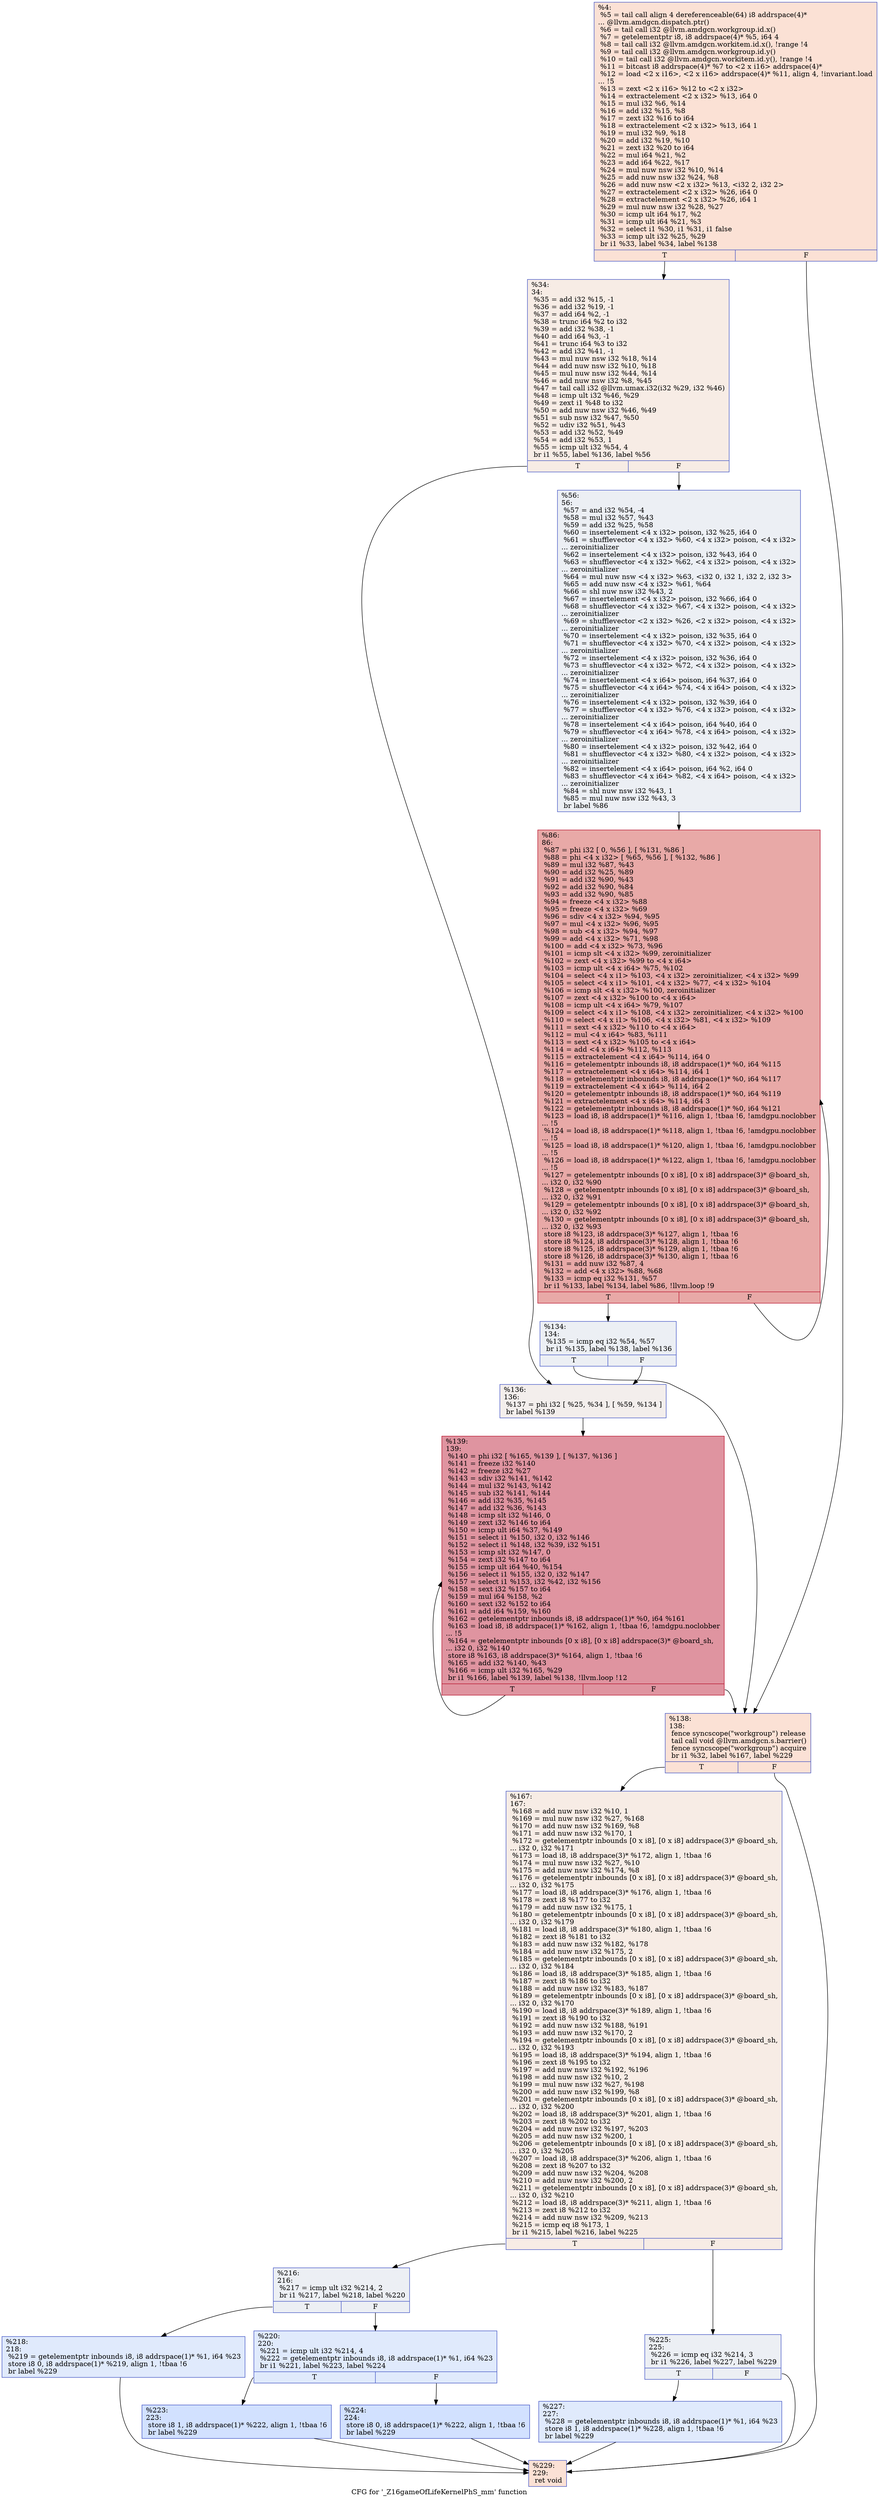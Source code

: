 digraph "CFG for '_Z16gameOfLifeKernelPhS_mm' function" {
	label="CFG for '_Z16gameOfLifeKernelPhS_mm' function";

	Node0x5359460 [shape=record,color="#3d50c3ff", style=filled, fillcolor="#f7bca170",label="{%4:\l  %5 = tail call align 4 dereferenceable(64) i8 addrspace(4)*\l... @llvm.amdgcn.dispatch.ptr()\l  %6 = tail call i32 @llvm.amdgcn.workgroup.id.x()\l  %7 = getelementptr i8, i8 addrspace(4)* %5, i64 4\l  %8 = tail call i32 @llvm.amdgcn.workitem.id.x(), !range !4\l  %9 = tail call i32 @llvm.amdgcn.workgroup.id.y()\l  %10 = tail call i32 @llvm.amdgcn.workitem.id.y(), !range !4\l  %11 = bitcast i8 addrspace(4)* %7 to \<2 x i16\> addrspace(4)*\l  %12 = load \<2 x i16\>, \<2 x i16\> addrspace(4)* %11, align 4, !invariant.load\l... !5\l  %13 = zext \<2 x i16\> %12 to \<2 x i32\>\l  %14 = extractelement \<2 x i32\> %13, i64 0\l  %15 = mul i32 %6, %14\l  %16 = add i32 %15, %8\l  %17 = zext i32 %16 to i64\l  %18 = extractelement \<2 x i32\> %13, i64 1\l  %19 = mul i32 %9, %18\l  %20 = add i32 %19, %10\l  %21 = zext i32 %20 to i64\l  %22 = mul i64 %21, %2\l  %23 = add i64 %22, %17\l  %24 = mul nuw nsw i32 %10, %14\l  %25 = add nuw nsw i32 %24, %8\l  %26 = add nuw nsw \<2 x i32\> %13, \<i32 2, i32 2\>\l  %27 = extractelement \<2 x i32\> %26, i64 0\l  %28 = extractelement \<2 x i32\> %26, i64 1\l  %29 = mul nuw nsw i32 %28, %27\l  %30 = icmp ult i64 %17, %2\l  %31 = icmp ult i64 %21, %3\l  %32 = select i1 %30, i1 %31, i1 false\l  %33 = icmp ult i32 %25, %29\l  br i1 %33, label %34, label %138\l|{<s0>T|<s1>F}}"];
	Node0x5359460:s0 -> Node0x535c2b0;
	Node0x5359460:s1 -> Node0x535cfd0;
	Node0x535c2b0 [shape=record,color="#3d50c3ff", style=filled, fillcolor="#ecd3c570",label="{%34:\l34:                                               \l  %35 = add i32 %15, -1\l  %36 = add i32 %19, -1\l  %37 = add i64 %2, -1\l  %38 = trunc i64 %2 to i32\l  %39 = add i32 %38, -1\l  %40 = add i64 %3, -1\l  %41 = trunc i64 %3 to i32\l  %42 = add i32 %41, -1\l  %43 = mul nuw nsw i32 %18, %14\l  %44 = add nuw nsw i32 %10, %18\l  %45 = mul nuw nsw i32 %44, %14\l  %46 = add nuw nsw i32 %8, %45\l  %47 = tail call i32 @llvm.umax.i32(i32 %29, i32 %46)\l  %48 = icmp ult i32 %46, %29\l  %49 = zext i1 %48 to i32\l  %50 = add nuw nsw i32 %46, %49\l  %51 = sub nsw i32 %47, %50\l  %52 = udiv i32 %51, %43\l  %53 = add i32 %52, %49\l  %54 = add i32 %53, 1\l  %55 = icmp ult i32 %54, 4\l  br i1 %55, label %136, label %56\l|{<s0>T|<s1>F}}"];
	Node0x535c2b0:s0 -> Node0x535de50;
	Node0x535c2b0:s1 -> Node0x535dee0;
	Node0x535dee0 [shape=record,color="#3d50c3ff", style=filled, fillcolor="#d4dbe670",label="{%56:\l56:                                               \l  %57 = and i32 %54, -4\l  %58 = mul i32 %57, %43\l  %59 = add i32 %25, %58\l  %60 = insertelement \<4 x i32\> poison, i32 %25, i64 0\l  %61 = shufflevector \<4 x i32\> %60, \<4 x i32\> poison, \<4 x i32\>\l... zeroinitializer\l  %62 = insertelement \<4 x i32\> poison, i32 %43, i64 0\l  %63 = shufflevector \<4 x i32\> %62, \<4 x i32\> poison, \<4 x i32\>\l... zeroinitializer\l  %64 = mul nuw nsw \<4 x i32\> %63, \<i32 0, i32 1, i32 2, i32 3\>\l  %65 = add nuw nsw \<4 x i32\> %61, %64\l  %66 = shl nuw nsw i32 %43, 2\l  %67 = insertelement \<4 x i32\> poison, i32 %66, i64 0\l  %68 = shufflevector \<4 x i32\> %67, \<4 x i32\> poison, \<4 x i32\>\l... zeroinitializer\l  %69 = shufflevector \<2 x i32\> %26, \<2 x i32\> poison, \<4 x i32\>\l... zeroinitializer\l  %70 = insertelement \<4 x i32\> poison, i32 %35, i64 0\l  %71 = shufflevector \<4 x i32\> %70, \<4 x i32\> poison, \<4 x i32\>\l... zeroinitializer\l  %72 = insertelement \<4 x i32\> poison, i32 %36, i64 0\l  %73 = shufflevector \<4 x i32\> %72, \<4 x i32\> poison, \<4 x i32\>\l... zeroinitializer\l  %74 = insertelement \<4 x i64\> poison, i64 %37, i64 0\l  %75 = shufflevector \<4 x i64\> %74, \<4 x i64\> poison, \<4 x i32\>\l... zeroinitializer\l  %76 = insertelement \<4 x i32\> poison, i32 %39, i64 0\l  %77 = shufflevector \<4 x i32\> %76, \<4 x i32\> poison, \<4 x i32\>\l... zeroinitializer\l  %78 = insertelement \<4 x i64\> poison, i64 %40, i64 0\l  %79 = shufflevector \<4 x i64\> %78, \<4 x i64\> poison, \<4 x i32\>\l... zeroinitializer\l  %80 = insertelement \<4 x i32\> poison, i32 %42, i64 0\l  %81 = shufflevector \<4 x i32\> %80, \<4 x i32\> poison, \<4 x i32\>\l... zeroinitializer\l  %82 = insertelement \<4 x i64\> poison, i64 %2, i64 0\l  %83 = shufflevector \<4 x i64\> %82, \<4 x i64\> poison, \<4 x i32\>\l... zeroinitializer\l  %84 = shl nuw nsw i32 %43, 1\l  %85 = mul nuw nsw i32 %43, 3\l  br label %86\l}"];
	Node0x535dee0 -> Node0x535fe40;
	Node0x535fe40 [shape=record,color="#b70d28ff", style=filled, fillcolor="#ca3b3770",label="{%86:\l86:                                               \l  %87 = phi i32 [ 0, %56 ], [ %131, %86 ]\l  %88 = phi \<4 x i32\> [ %65, %56 ], [ %132, %86 ]\l  %89 = mul i32 %87, %43\l  %90 = add i32 %25, %89\l  %91 = add i32 %90, %43\l  %92 = add i32 %90, %84\l  %93 = add i32 %90, %85\l  %94 = freeze \<4 x i32\> %88\l  %95 = freeze \<4 x i32\> %69\l  %96 = sdiv \<4 x i32\> %94, %95\l  %97 = mul \<4 x i32\> %96, %95\l  %98 = sub \<4 x i32\> %94, %97\l  %99 = add \<4 x i32\> %71, %98\l  %100 = add \<4 x i32\> %73, %96\l  %101 = icmp slt \<4 x i32\> %99, zeroinitializer\l  %102 = zext \<4 x i32\> %99 to \<4 x i64\>\l  %103 = icmp ult \<4 x i64\> %75, %102\l  %104 = select \<4 x i1\> %103, \<4 x i32\> zeroinitializer, \<4 x i32\> %99\l  %105 = select \<4 x i1\> %101, \<4 x i32\> %77, \<4 x i32\> %104\l  %106 = icmp slt \<4 x i32\> %100, zeroinitializer\l  %107 = zext \<4 x i32\> %100 to \<4 x i64\>\l  %108 = icmp ult \<4 x i64\> %79, %107\l  %109 = select \<4 x i1\> %108, \<4 x i32\> zeroinitializer, \<4 x i32\> %100\l  %110 = select \<4 x i1\> %106, \<4 x i32\> %81, \<4 x i32\> %109\l  %111 = sext \<4 x i32\> %110 to \<4 x i64\>\l  %112 = mul \<4 x i64\> %83, %111\l  %113 = sext \<4 x i32\> %105 to \<4 x i64\>\l  %114 = add \<4 x i64\> %112, %113\l  %115 = extractelement \<4 x i64\> %114, i64 0\l  %116 = getelementptr inbounds i8, i8 addrspace(1)* %0, i64 %115\l  %117 = extractelement \<4 x i64\> %114, i64 1\l  %118 = getelementptr inbounds i8, i8 addrspace(1)* %0, i64 %117\l  %119 = extractelement \<4 x i64\> %114, i64 2\l  %120 = getelementptr inbounds i8, i8 addrspace(1)* %0, i64 %119\l  %121 = extractelement \<4 x i64\> %114, i64 3\l  %122 = getelementptr inbounds i8, i8 addrspace(1)* %0, i64 %121\l  %123 = load i8, i8 addrspace(1)* %116, align 1, !tbaa !6, !amdgpu.noclobber\l... !5\l  %124 = load i8, i8 addrspace(1)* %118, align 1, !tbaa !6, !amdgpu.noclobber\l... !5\l  %125 = load i8, i8 addrspace(1)* %120, align 1, !tbaa !6, !amdgpu.noclobber\l... !5\l  %126 = load i8, i8 addrspace(1)* %122, align 1, !tbaa !6, !amdgpu.noclobber\l... !5\l  %127 = getelementptr inbounds [0 x i8], [0 x i8] addrspace(3)* @board_sh,\l... i32 0, i32 %90\l  %128 = getelementptr inbounds [0 x i8], [0 x i8] addrspace(3)* @board_sh,\l... i32 0, i32 %91\l  %129 = getelementptr inbounds [0 x i8], [0 x i8] addrspace(3)* @board_sh,\l... i32 0, i32 %92\l  %130 = getelementptr inbounds [0 x i8], [0 x i8] addrspace(3)* @board_sh,\l... i32 0, i32 %93\l  store i8 %123, i8 addrspace(3)* %127, align 1, !tbaa !6\l  store i8 %124, i8 addrspace(3)* %128, align 1, !tbaa !6\l  store i8 %125, i8 addrspace(3)* %129, align 1, !tbaa !6\l  store i8 %126, i8 addrspace(3)* %130, align 1, !tbaa !6\l  %131 = add nuw i32 %87, 4\l  %132 = add \<4 x i32\> %88, %68\l  %133 = icmp eq i32 %131, %57\l  br i1 %133, label %134, label %86, !llvm.loop !9\l|{<s0>T|<s1>F}}"];
	Node0x535fe40:s0 -> Node0x535f1d0;
	Node0x535fe40:s1 -> Node0x535fe40;
	Node0x535f1d0 [shape=record,color="#3d50c3ff", style=filled, fillcolor="#d4dbe670",label="{%134:\l134:                                              \l  %135 = icmp eq i32 %54, %57\l  br i1 %135, label %138, label %136\l|{<s0>T|<s1>F}}"];
	Node0x535f1d0:s0 -> Node0x535cfd0;
	Node0x535f1d0:s1 -> Node0x535de50;
	Node0x535de50 [shape=record,color="#3d50c3ff", style=filled, fillcolor="#e3d9d370",label="{%136:\l136:                                              \l  %137 = phi i32 [ %25, %34 ], [ %59, %134 ]\l  br label %139\l}"];
	Node0x535de50 -> Node0x5363460;
	Node0x535cfd0 [shape=record,color="#3d50c3ff", style=filled, fillcolor="#f7bca170",label="{%138:\l138:                                              \l  fence syncscope(\"workgroup\") release\l  tail call void @llvm.amdgcn.s.barrier()\l  fence syncscope(\"workgroup\") acquire\l  br i1 %32, label %167, label %229\l|{<s0>T|<s1>F}}"];
	Node0x535cfd0:s0 -> Node0x53637a0;
	Node0x535cfd0:s1 -> Node0x53637f0;
	Node0x5363460 [shape=record,color="#b70d28ff", style=filled, fillcolor="#b70d2870",label="{%139:\l139:                                              \l  %140 = phi i32 [ %165, %139 ], [ %137, %136 ]\l  %141 = freeze i32 %140\l  %142 = freeze i32 %27\l  %143 = sdiv i32 %141, %142\l  %144 = mul i32 %143, %142\l  %145 = sub i32 %141, %144\l  %146 = add i32 %35, %145\l  %147 = add i32 %36, %143\l  %148 = icmp slt i32 %146, 0\l  %149 = zext i32 %146 to i64\l  %150 = icmp ult i64 %37, %149\l  %151 = select i1 %150, i32 0, i32 %146\l  %152 = select i1 %148, i32 %39, i32 %151\l  %153 = icmp slt i32 %147, 0\l  %154 = zext i32 %147 to i64\l  %155 = icmp ult i64 %40, %154\l  %156 = select i1 %155, i32 0, i32 %147\l  %157 = select i1 %153, i32 %42, i32 %156\l  %158 = sext i32 %157 to i64\l  %159 = mul i64 %158, %2\l  %160 = sext i32 %152 to i64\l  %161 = add i64 %159, %160\l  %162 = getelementptr inbounds i8, i8 addrspace(1)* %0, i64 %161\l  %163 = load i8, i8 addrspace(1)* %162, align 1, !tbaa !6, !amdgpu.noclobber\l... !5\l  %164 = getelementptr inbounds [0 x i8], [0 x i8] addrspace(3)* @board_sh,\l... i32 0, i32 %140\l  store i8 %163, i8 addrspace(3)* %164, align 1, !tbaa !6\l  %165 = add i32 %140, %43\l  %166 = icmp ult i32 %165, %29\l  br i1 %166, label %139, label %138, !llvm.loop !12\l|{<s0>T|<s1>F}}"];
	Node0x5363460:s0 -> Node0x5363460;
	Node0x5363460:s1 -> Node0x535cfd0;
	Node0x53637a0 [shape=record,color="#3d50c3ff", style=filled, fillcolor="#ecd3c570",label="{%167:\l167:                                              \l  %168 = add nuw nsw i32 %10, 1\l  %169 = mul nuw nsw i32 %27, %168\l  %170 = add nuw nsw i32 %169, %8\l  %171 = add nuw nsw i32 %170, 1\l  %172 = getelementptr inbounds [0 x i8], [0 x i8] addrspace(3)* @board_sh,\l... i32 0, i32 %171\l  %173 = load i8, i8 addrspace(3)* %172, align 1, !tbaa !6\l  %174 = mul nuw nsw i32 %27, %10\l  %175 = add nuw nsw i32 %174, %8\l  %176 = getelementptr inbounds [0 x i8], [0 x i8] addrspace(3)* @board_sh,\l... i32 0, i32 %175\l  %177 = load i8, i8 addrspace(3)* %176, align 1, !tbaa !6\l  %178 = zext i8 %177 to i32\l  %179 = add nuw nsw i32 %175, 1\l  %180 = getelementptr inbounds [0 x i8], [0 x i8] addrspace(3)* @board_sh,\l... i32 0, i32 %179\l  %181 = load i8, i8 addrspace(3)* %180, align 1, !tbaa !6\l  %182 = zext i8 %181 to i32\l  %183 = add nuw nsw i32 %182, %178\l  %184 = add nuw nsw i32 %175, 2\l  %185 = getelementptr inbounds [0 x i8], [0 x i8] addrspace(3)* @board_sh,\l... i32 0, i32 %184\l  %186 = load i8, i8 addrspace(3)* %185, align 1, !tbaa !6\l  %187 = zext i8 %186 to i32\l  %188 = add nuw nsw i32 %183, %187\l  %189 = getelementptr inbounds [0 x i8], [0 x i8] addrspace(3)* @board_sh,\l... i32 0, i32 %170\l  %190 = load i8, i8 addrspace(3)* %189, align 1, !tbaa !6\l  %191 = zext i8 %190 to i32\l  %192 = add nuw nsw i32 %188, %191\l  %193 = add nuw nsw i32 %170, 2\l  %194 = getelementptr inbounds [0 x i8], [0 x i8] addrspace(3)* @board_sh,\l... i32 0, i32 %193\l  %195 = load i8, i8 addrspace(3)* %194, align 1, !tbaa !6\l  %196 = zext i8 %195 to i32\l  %197 = add nuw nsw i32 %192, %196\l  %198 = add nuw nsw i32 %10, 2\l  %199 = mul nuw nsw i32 %27, %198\l  %200 = add nuw nsw i32 %199, %8\l  %201 = getelementptr inbounds [0 x i8], [0 x i8] addrspace(3)* @board_sh,\l... i32 0, i32 %200\l  %202 = load i8, i8 addrspace(3)* %201, align 1, !tbaa !6\l  %203 = zext i8 %202 to i32\l  %204 = add nuw nsw i32 %197, %203\l  %205 = add nuw nsw i32 %200, 1\l  %206 = getelementptr inbounds [0 x i8], [0 x i8] addrspace(3)* @board_sh,\l... i32 0, i32 %205\l  %207 = load i8, i8 addrspace(3)* %206, align 1, !tbaa !6\l  %208 = zext i8 %207 to i32\l  %209 = add nuw nsw i32 %204, %208\l  %210 = add nuw nsw i32 %200, 2\l  %211 = getelementptr inbounds [0 x i8], [0 x i8] addrspace(3)* @board_sh,\l... i32 0, i32 %210\l  %212 = load i8, i8 addrspace(3)* %211, align 1, !tbaa !6\l  %213 = zext i8 %212 to i32\l  %214 = add nuw nsw i32 %209, %213\l  %215 = icmp eq i8 %173, 1\l  br i1 %215, label %216, label %225\l|{<s0>T|<s1>F}}"];
	Node0x53637a0:s0 -> Node0x53665a0;
	Node0x53637a0:s1 -> Node0x53665f0;
	Node0x53665a0 [shape=record,color="#3d50c3ff", style=filled, fillcolor="#d4dbe670",label="{%216:\l216:                                              \l  %217 = icmp ult i32 %214, 2\l  br i1 %217, label %218, label %220\l|{<s0>T|<s1>F}}"];
	Node0x53665a0:s0 -> Node0x53667c0;
	Node0x53665a0:s1 -> Node0x5366810;
	Node0x53667c0 [shape=record,color="#3d50c3ff", style=filled, fillcolor="#b9d0f970",label="{%218:\l218:                                              \l  %219 = getelementptr inbounds i8, i8 addrspace(1)* %1, i64 %23\l  store i8 0, i8 addrspace(1)* %219, align 1, !tbaa !6\l  br label %229\l}"];
	Node0x53667c0 -> Node0x53637f0;
	Node0x5366810 [shape=record,color="#3d50c3ff", style=filled, fillcolor="#b9d0f970",label="{%220:\l220:                                              \l  %221 = icmp ult i32 %214, 4\l  %222 = getelementptr inbounds i8, i8 addrspace(1)* %1, i64 %23\l  br i1 %221, label %223, label %224\l|{<s0>T|<s1>F}}"];
	Node0x5366810:s0 -> Node0x5366c20;
	Node0x5366810:s1 -> Node0x5366c70;
	Node0x5366c20 [shape=record,color="#3d50c3ff", style=filled, fillcolor="#9abbff70",label="{%223:\l223:                                              \l  store i8 1, i8 addrspace(1)* %222, align 1, !tbaa !6\l  br label %229\l}"];
	Node0x5366c20 -> Node0x53637f0;
	Node0x5366c70 [shape=record,color="#3d50c3ff", style=filled, fillcolor="#9abbff70",label="{%224:\l224:                                              \l  store i8 0, i8 addrspace(1)* %222, align 1, !tbaa !6\l  br label %229\l}"];
	Node0x5366c70 -> Node0x53637f0;
	Node0x53665f0 [shape=record,color="#3d50c3ff", style=filled, fillcolor="#d4dbe670",label="{%225:\l225:                                              \l  %226 = icmp eq i32 %214, 3\l  br i1 %226, label %227, label %229\l|{<s0>T|<s1>F}}"];
	Node0x53665f0:s0 -> Node0x5367000;
	Node0x53665f0:s1 -> Node0x53637f0;
	Node0x5367000 [shape=record,color="#3d50c3ff", style=filled, fillcolor="#b9d0f970",label="{%227:\l227:                                              \l  %228 = getelementptr inbounds i8, i8 addrspace(1)* %1, i64 %23\l  store i8 1, i8 addrspace(1)* %228, align 1, !tbaa !6\l  br label %229\l}"];
	Node0x5367000 -> Node0x53637f0;
	Node0x53637f0 [shape=record,color="#3d50c3ff", style=filled, fillcolor="#f7bca170",label="{%229:\l229:                                              \l  ret void\l}"];
}
